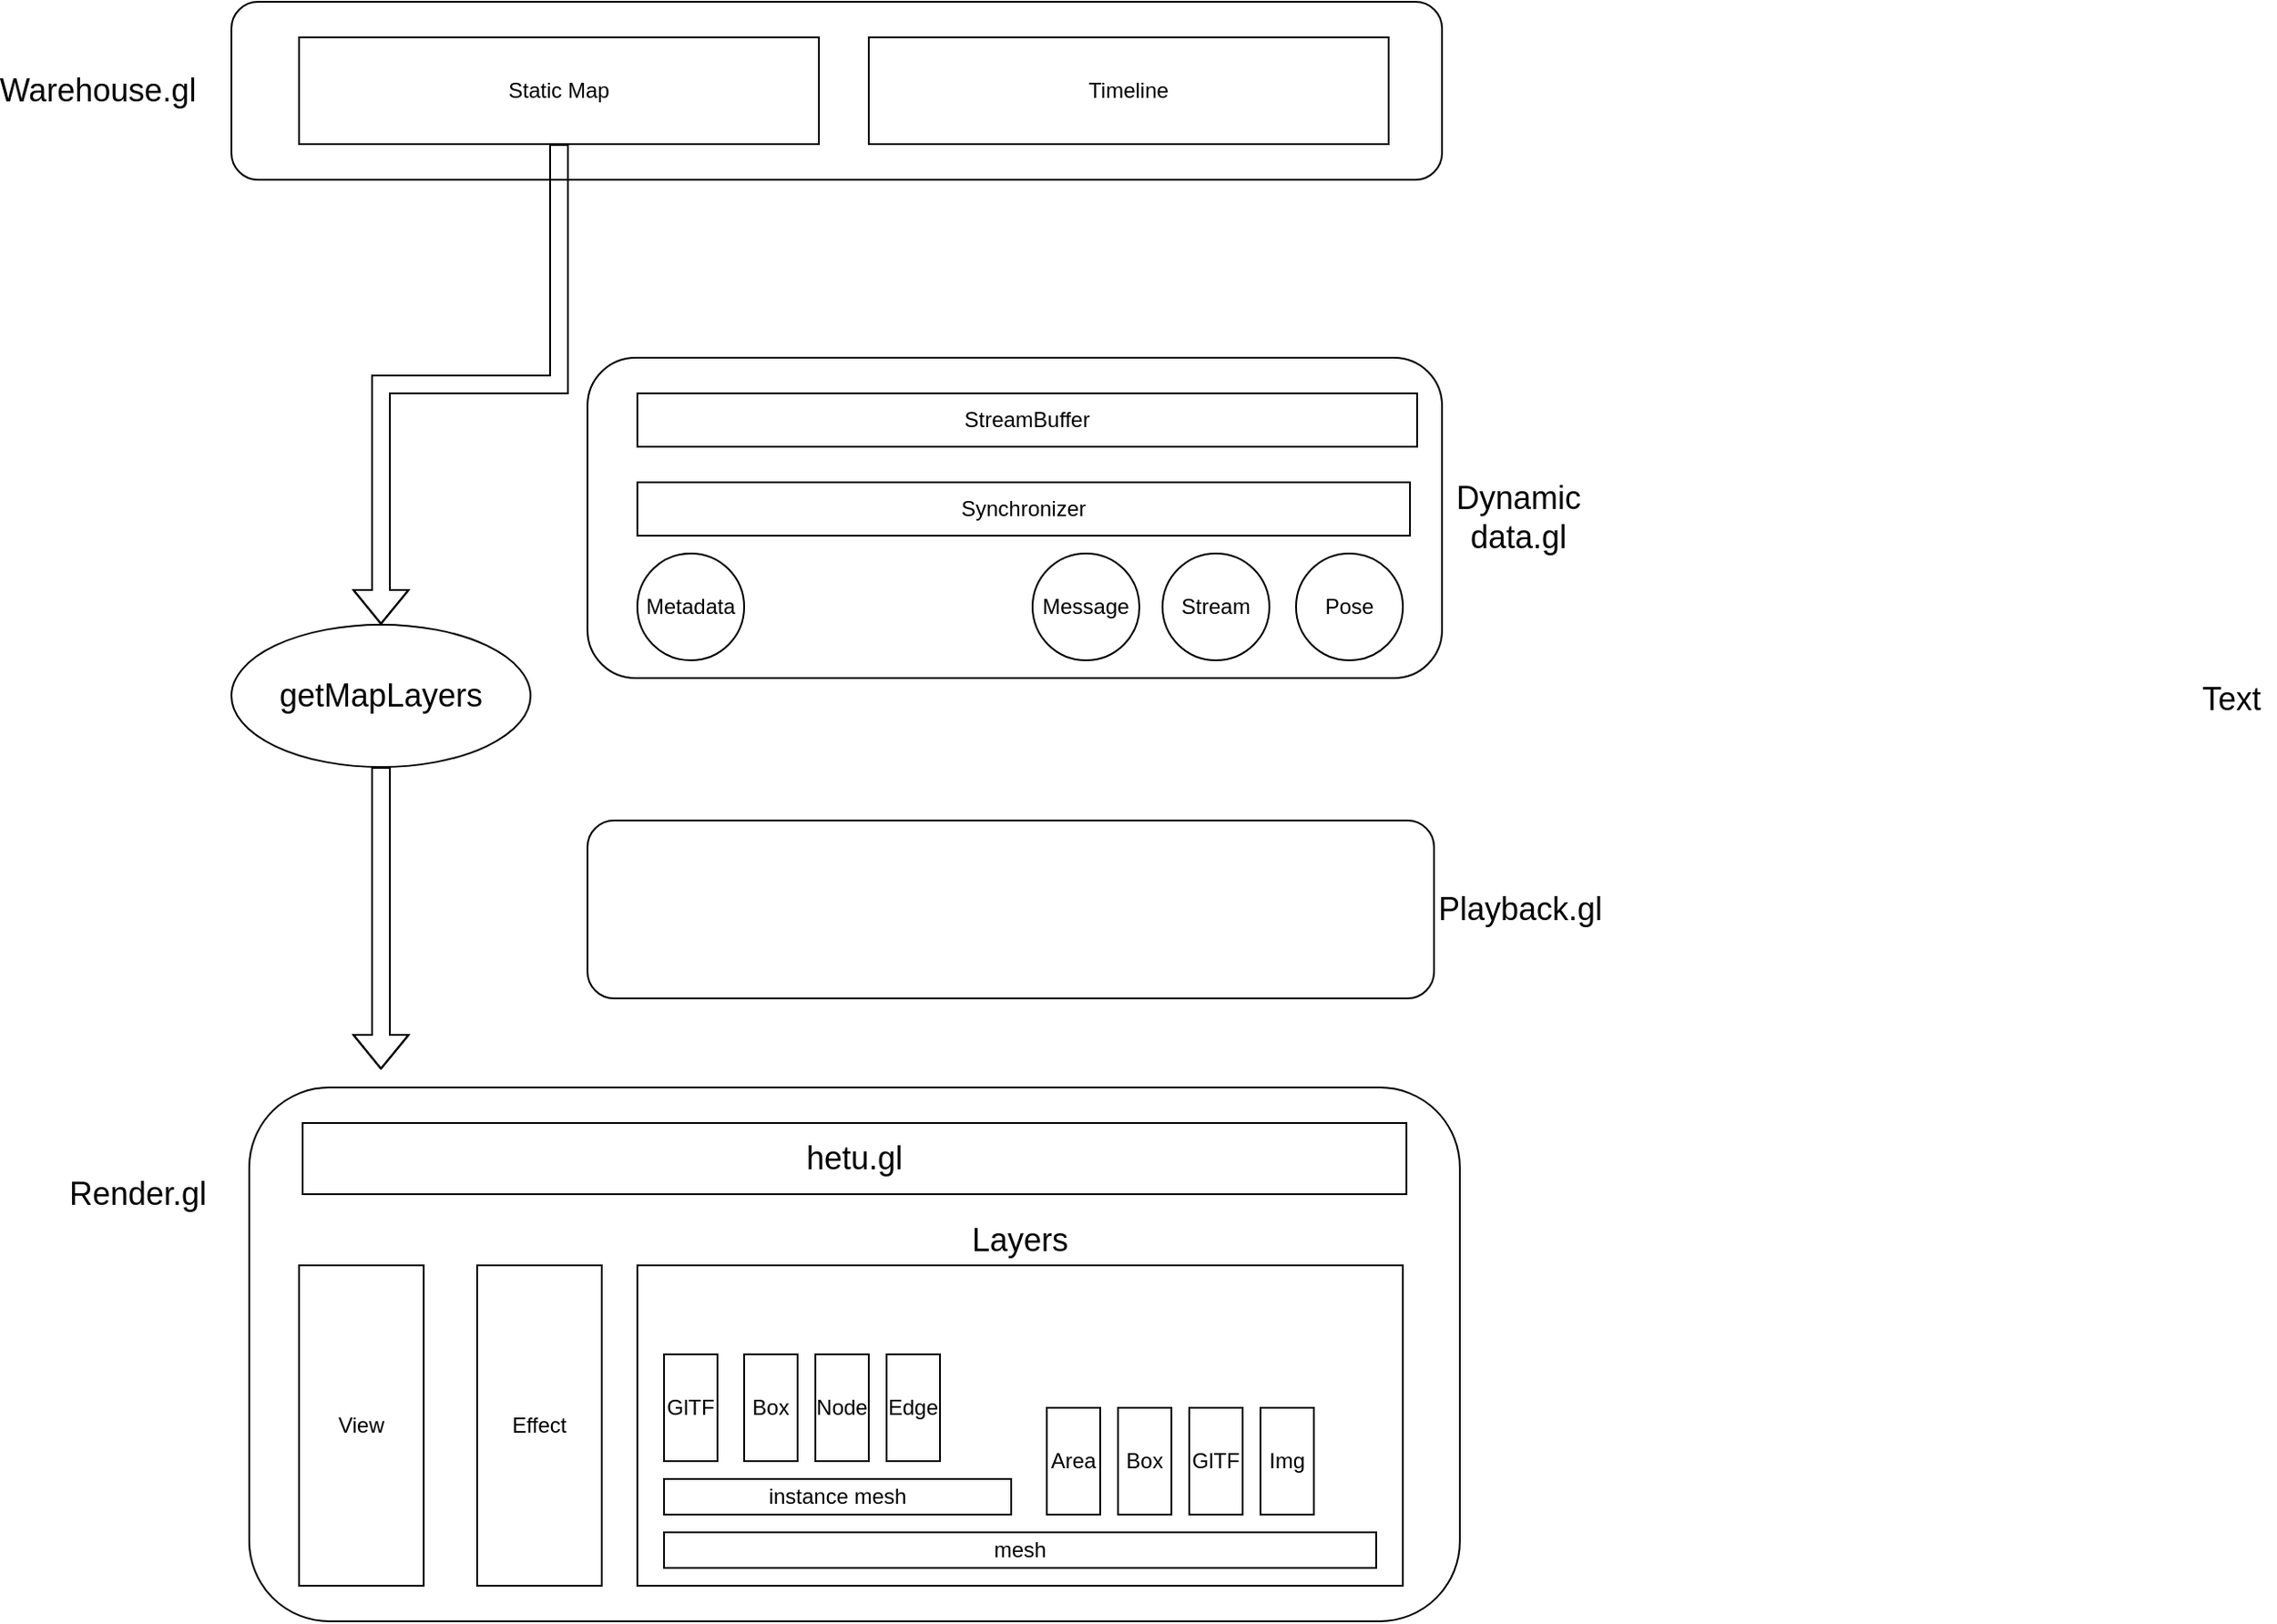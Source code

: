 <mxfile version="12.5.1" type="github">
  <diagram id="kbm905aHLV5Dr9nUJAch" name="Page-1">
    <mxGraphModel dx="2889" dy="1265" grid="1" gridSize="10" guides="1" tooltips="1" connect="1" arrows="1" fold="1" page="1" pageScale="1" pageWidth="827" pageHeight="1169" math="0" shadow="0">
      <root>
        <mxCell id="0"/>
        <mxCell id="1" parent="0"/>
        <mxCell id="Kp7RcIrqSu2gTxTqtwUE-7" value="" style="rounded=1;whiteSpace=wrap;html=1;" vertex="1" parent="1">
          <mxGeometry x="-300" y="760" width="680" height="300" as="geometry"/>
        </mxCell>
        <mxCell id="Kp7RcIrqSu2gTxTqtwUE-8" value="Render.gl" style="text;html=1;strokeColor=none;fillColor=none;align=center;verticalAlign=middle;whiteSpace=wrap;rounded=0;fontSize=18;" vertex="1" parent="1">
          <mxGeometry x="-380" y="810" width="35" height="20" as="geometry"/>
        </mxCell>
        <mxCell id="Kp7RcIrqSu2gTxTqtwUE-9" value="" style="rounded=1;whiteSpace=wrap;html=1;" vertex="1" parent="1">
          <mxGeometry x="-110" y="350" width="480" height="180" as="geometry"/>
        </mxCell>
        <mxCell id="Kp7RcIrqSu2gTxTqtwUE-10" value="Dynamic data.gl" style="text;html=1;strokeColor=none;fillColor=none;align=center;verticalAlign=middle;whiteSpace=wrap;rounded=0;fontSize=18;" vertex="1" parent="1">
          <mxGeometry x="393" y="430" width="40" height="20" as="geometry"/>
        </mxCell>
        <mxCell id="Kp7RcIrqSu2gTxTqtwUE-11" value="" style="rounded=1;whiteSpace=wrap;html=1;" vertex="1" parent="1">
          <mxGeometry x="-310" y="150" width="680" height="100" as="geometry"/>
        </mxCell>
        <mxCell id="Kp7RcIrqSu2gTxTqtwUE-12" value="Warehouse.gl" style="text;html=1;strokeColor=none;fillColor=none;align=center;verticalAlign=middle;whiteSpace=wrap;rounded=0;fontSize=18;" vertex="1" parent="1">
          <mxGeometry x="-405" y="190" width="40" height="20" as="geometry"/>
        </mxCell>
        <mxCell id="Kp7RcIrqSu2gTxTqtwUE-13" value="Playback.gl" style="rounded=1;whiteSpace=wrap;html=1;labelPosition=right;verticalLabelPosition=middle;align=left;verticalAlign=middle;fontSize=18;" vertex="1" parent="1">
          <mxGeometry x="-110" y="610" width="475.5" height="100" as="geometry"/>
        </mxCell>
        <mxCell id="Kp7RcIrqSu2gTxTqtwUE-16" value="hetu.gl" style="rounded=0;whiteSpace=wrap;html=1;fontSize=18;" vertex="1" parent="1">
          <mxGeometry x="-270" y="780" width="620" height="40" as="geometry"/>
        </mxCell>
        <mxCell id="Kp7RcIrqSu2gTxTqtwUE-17" value="View" style="rounded=0;whiteSpace=wrap;html=1;fontSize=12;" vertex="1" parent="1">
          <mxGeometry x="-272" y="860" width="70" height="180" as="geometry"/>
        </mxCell>
        <mxCell id="Kp7RcIrqSu2gTxTqtwUE-18" value="Effect" style="rounded=0;whiteSpace=wrap;html=1;fontSize=12;" vertex="1" parent="1">
          <mxGeometry x="-172" y="860" width="70" height="180" as="geometry"/>
        </mxCell>
        <mxCell id="Kp7RcIrqSu2gTxTqtwUE-21" value="Layers" style="rounded=0;whiteSpace=wrap;html=1;fontSize=18;labelPosition=center;verticalLabelPosition=top;align=center;verticalAlign=bottom;" vertex="1" parent="1">
          <mxGeometry x="-82" y="860" width="430" height="180" as="geometry"/>
        </mxCell>
        <mxCell id="Kp7RcIrqSu2gTxTqtwUE-23" value="mesh" style="rounded=0;whiteSpace=wrap;html=1;fontSize=12;" vertex="1" parent="1">
          <mxGeometry x="-67" y="1010" width="400" height="20" as="geometry"/>
        </mxCell>
        <mxCell id="Kp7RcIrqSu2gTxTqtwUE-24" value="instance mesh" style="rounded=0;whiteSpace=wrap;html=1;fontSize=12;" vertex="1" parent="1">
          <mxGeometry x="-67" y="980" width="195" height="20" as="geometry"/>
        </mxCell>
        <mxCell id="Kp7RcIrqSu2gTxTqtwUE-27" value="Box" style="rounded=0;whiteSpace=wrap;html=1;fontSize=12;" vertex="1" parent="1">
          <mxGeometry x="-22" y="910" width="30" height="60" as="geometry"/>
        </mxCell>
        <mxCell id="Kp7RcIrqSu2gTxTqtwUE-28" value="Node" style="rounded=0;whiteSpace=wrap;html=1;fontSize=12;" vertex="1" parent="1">
          <mxGeometry x="18" y="910" width="30" height="60" as="geometry"/>
        </mxCell>
        <mxCell id="Kp7RcIrqSu2gTxTqtwUE-29" value="Edge" style="rounded=0;whiteSpace=wrap;html=1;fontSize=12;" vertex="1" parent="1">
          <mxGeometry x="58" y="910" width="30" height="60" as="geometry"/>
        </mxCell>
        <mxCell id="Kp7RcIrqSu2gTxTqtwUE-30" value="Area" style="rounded=0;whiteSpace=wrap;html=1;fontSize=12;" vertex="1" parent="1">
          <mxGeometry x="148" y="940" width="30" height="60" as="geometry"/>
        </mxCell>
        <mxCell id="Kp7RcIrqSu2gTxTqtwUE-31" value="Box" style="rounded=0;whiteSpace=wrap;html=1;fontSize=12;" vertex="1" parent="1">
          <mxGeometry x="188" y="940" width="30" height="60" as="geometry"/>
        </mxCell>
        <mxCell id="Kp7RcIrqSu2gTxTqtwUE-32" value="GlTF" style="rounded=0;whiteSpace=wrap;html=1;fontSize=12;" vertex="1" parent="1">
          <mxGeometry x="228" y="940" width="30" height="60" as="geometry"/>
        </mxCell>
        <mxCell id="Kp7RcIrqSu2gTxTqtwUE-34" value="Img" style="rounded=0;whiteSpace=wrap;html=1;fontSize=12;" vertex="1" parent="1">
          <mxGeometry x="268" y="940" width="30" height="60" as="geometry"/>
        </mxCell>
        <mxCell id="Kp7RcIrqSu2gTxTqtwUE-37" value="GlTF" style="rounded=0;whiteSpace=wrap;html=1;fontSize=12;" vertex="1" parent="1">
          <mxGeometry x="-67" y="910" width="30" height="60" as="geometry"/>
        </mxCell>
        <mxCell id="Kp7RcIrqSu2gTxTqtwUE-38" value="Synchronizer" style="rounded=0;whiteSpace=wrap;html=1;fillColor=#ffffff;fontSize=12;labelPosition=center;verticalLabelPosition=middle;align=center;verticalAlign=middle;" vertex="1" parent="1">
          <mxGeometry x="-82" y="420" width="434" height="30" as="geometry"/>
        </mxCell>
        <mxCell id="Kp7RcIrqSu2gTxTqtwUE-41" value="StreamBuffer" style="rounded=0;whiteSpace=wrap;html=1;fillColor=#ffffff;fontSize=12;" vertex="1" parent="1">
          <mxGeometry x="-82" y="370" width="438" height="30" as="geometry"/>
        </mxCell>
        <mxCell id="Kp7RcIrqSu2gTxTqtwUE-44" value="Metadata" style="ellipse;whiteSpace=wrap;html=1;aspect=fixed;fillColor=#ffffff;fontSize=12;" vertex="1" parent="1">
          <mxGeometry x="-82" y="460" width="60" height="60" as="geometry"/>
        </mxCell>
        <mxCell id="Kp7RcIrqSu2gTxTqtwUE-45" value="Stream" style="ellipse;whiteSpace=wrap;html=1;aspect=fixed;fillColor=#ffffff;fontSize=12;" vertex="1" parent="1">
          <mxGeometry x="213" y="460" width="60" height="60" as="geometry"/>
        </mxCell>
        <mxCell id="Kp7RcIrqSu2gTxTqtwUE-46" value="Pose" style="ellipse;whiteSpace=wrap;html=1;aspect=fixed;fillColor=#ffffff;fontSize=12;" vertex="1" parent="1">
          <mxGeometry x="288" y="460" width="60" height="60" as="geometry"/>
        </mxCell>
        <mxCell id="Kp7RcIrqSu2gTxTqtwUE-47" value="Message" style="ellipse;whiteSpace=wrap;html=1;aspect=fixed;fillColor=#ffffff;fontSize=12;" vertex="1" parent="1">
          <mxGeometry x="140" y="460" width="60" height="60" as="geometry"/>
        </mxCell>
        <mxCell id="Kp7RcIrqSu2gTxTqtwUE-58" style="edgeStyle=orthogonalEdgeStyle;shape=flexArrow;rounded=0;orthogonalLoop=1;jettySize=auto;html=1;fontSize=18;" edge="1" parent="1" source="Kp7RcIrqSu2gTxTqtwUE-49" target="Kp7RcIrqSu2gTxTqtwUE-54">
          <mxGeometry relative="1" as="geometry"/>
        </mxCell>
        <mxCell id="Kp7RcIrqSu2gTxTqtwUE-49" value="Static Map" style="rounded=0;whiteSpace=wrap;html=1;fillColor=#ffffff;fontSize=12;" vertex="1" parent="1">
          <mxGeometry x="-272" y="170" width="292" height="60" as="geometry"/>
        </mxCell>
        <mxCell id="Kp7RcIrqSu2gTxTqtwUE-50" value="Timeline" style="rounded=0;whiteSpace=wrap;html=1;fillColor=#ffffff;fontSize=12;" vertex="1" parent="1">
          <mxGeometry x="48" y="170" width="292" height="60" as="geometry"/>
        </mxCell>
        <mxCell id="Kp7RcIrqSu2gTxTqtwUE-52" value="Text" style="text;html=1;align=center;verticalAlign=middle;resizable=0;points=[];autosize=1;fontSize=18;" vertex="1" parent="1">
          <mxGeometry x="788" y="527" width="50" height="30" as="geometry"/>
        </mxCell>
        <mxCell id="Kp7RcIrqSu2gTxTqtwUE-59" style="edgeStyle=orthogonalEdgeStyle;shape=flexArrow;rounded=0;orthogonalLoop=1;jettySize=auto;html=1;fontSize=18;" edge="1" parent="1" source="Kp7RcIrqSu2gTxTqtwUE-54">
          <mxGeometry relative="1" as="geometry">
            <mxPoint x="-226" y="750" as="targetPoint"/>
          </mxGeometry>
        </mxCell>
        <mxCell id="Kp7RcIrqSu2gTxTqtwUE-54" value="getMapLayers" style="ellipse;whiteSpace=wrap;html=1;fillColor=#ffffff;fontSize=18;" vertex="1" parent="1">
          <mxGeometry x="-310" y="500" width="168" height="80" as="geometry"/>
        </mxCell>
      </root>
    </mxGraphModel>
  </diagram>
</mxfile>
